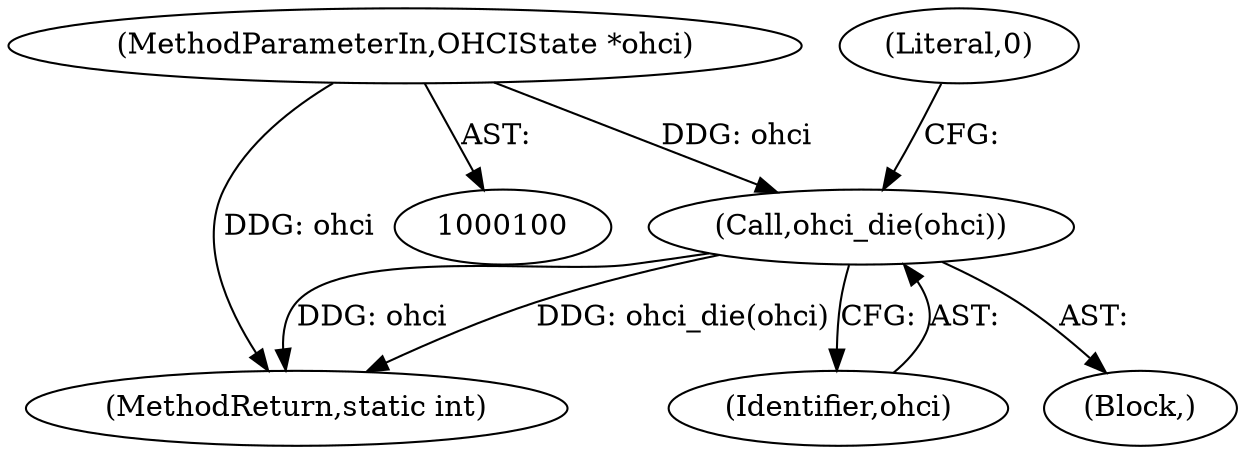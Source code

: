 digraph "0_qemu_fa1298c2d623522eda7b4f1f721fcb935abb7360@pointer" {
"1000118" [label="(Call,ohci_die(ohci))"];
"1000101" [label="(MethodParameterIn,OHCIState *ohci)"];
"1000135" [label="(MethodReturn,static int)"];
"1000118" [label="(Call,ohci_die(ohci))"];
"1000121" [label="(Literal,0)"];
"1000119" [label="(Identifier,ohci)"];
"1000113" [label="(Block,)"];
"1000101" [label="(MethodParameterIn,OHCIState *ohci)"];
"1000118" -> "1000113"  [label="AST: "];
"1000118" -> "1000119"  [label="CFG: "];
"1000119" -> "1000118"  [label="AST: "];
"1000121" -> "1000118"  [label="CFG: "];
"1000118" -> "1000135"  [label="DDG: ohci_die(ohci)"];
"1000118" -> "1000135"  [label="DDG: ohci"];
"1000101" -> "1000118"  [label="DDG: ohci"];
"1000101" -> "1000100"  [label="AST: "];
"1000101" -> "1000135"  [label="DDG: ohci"];
}
